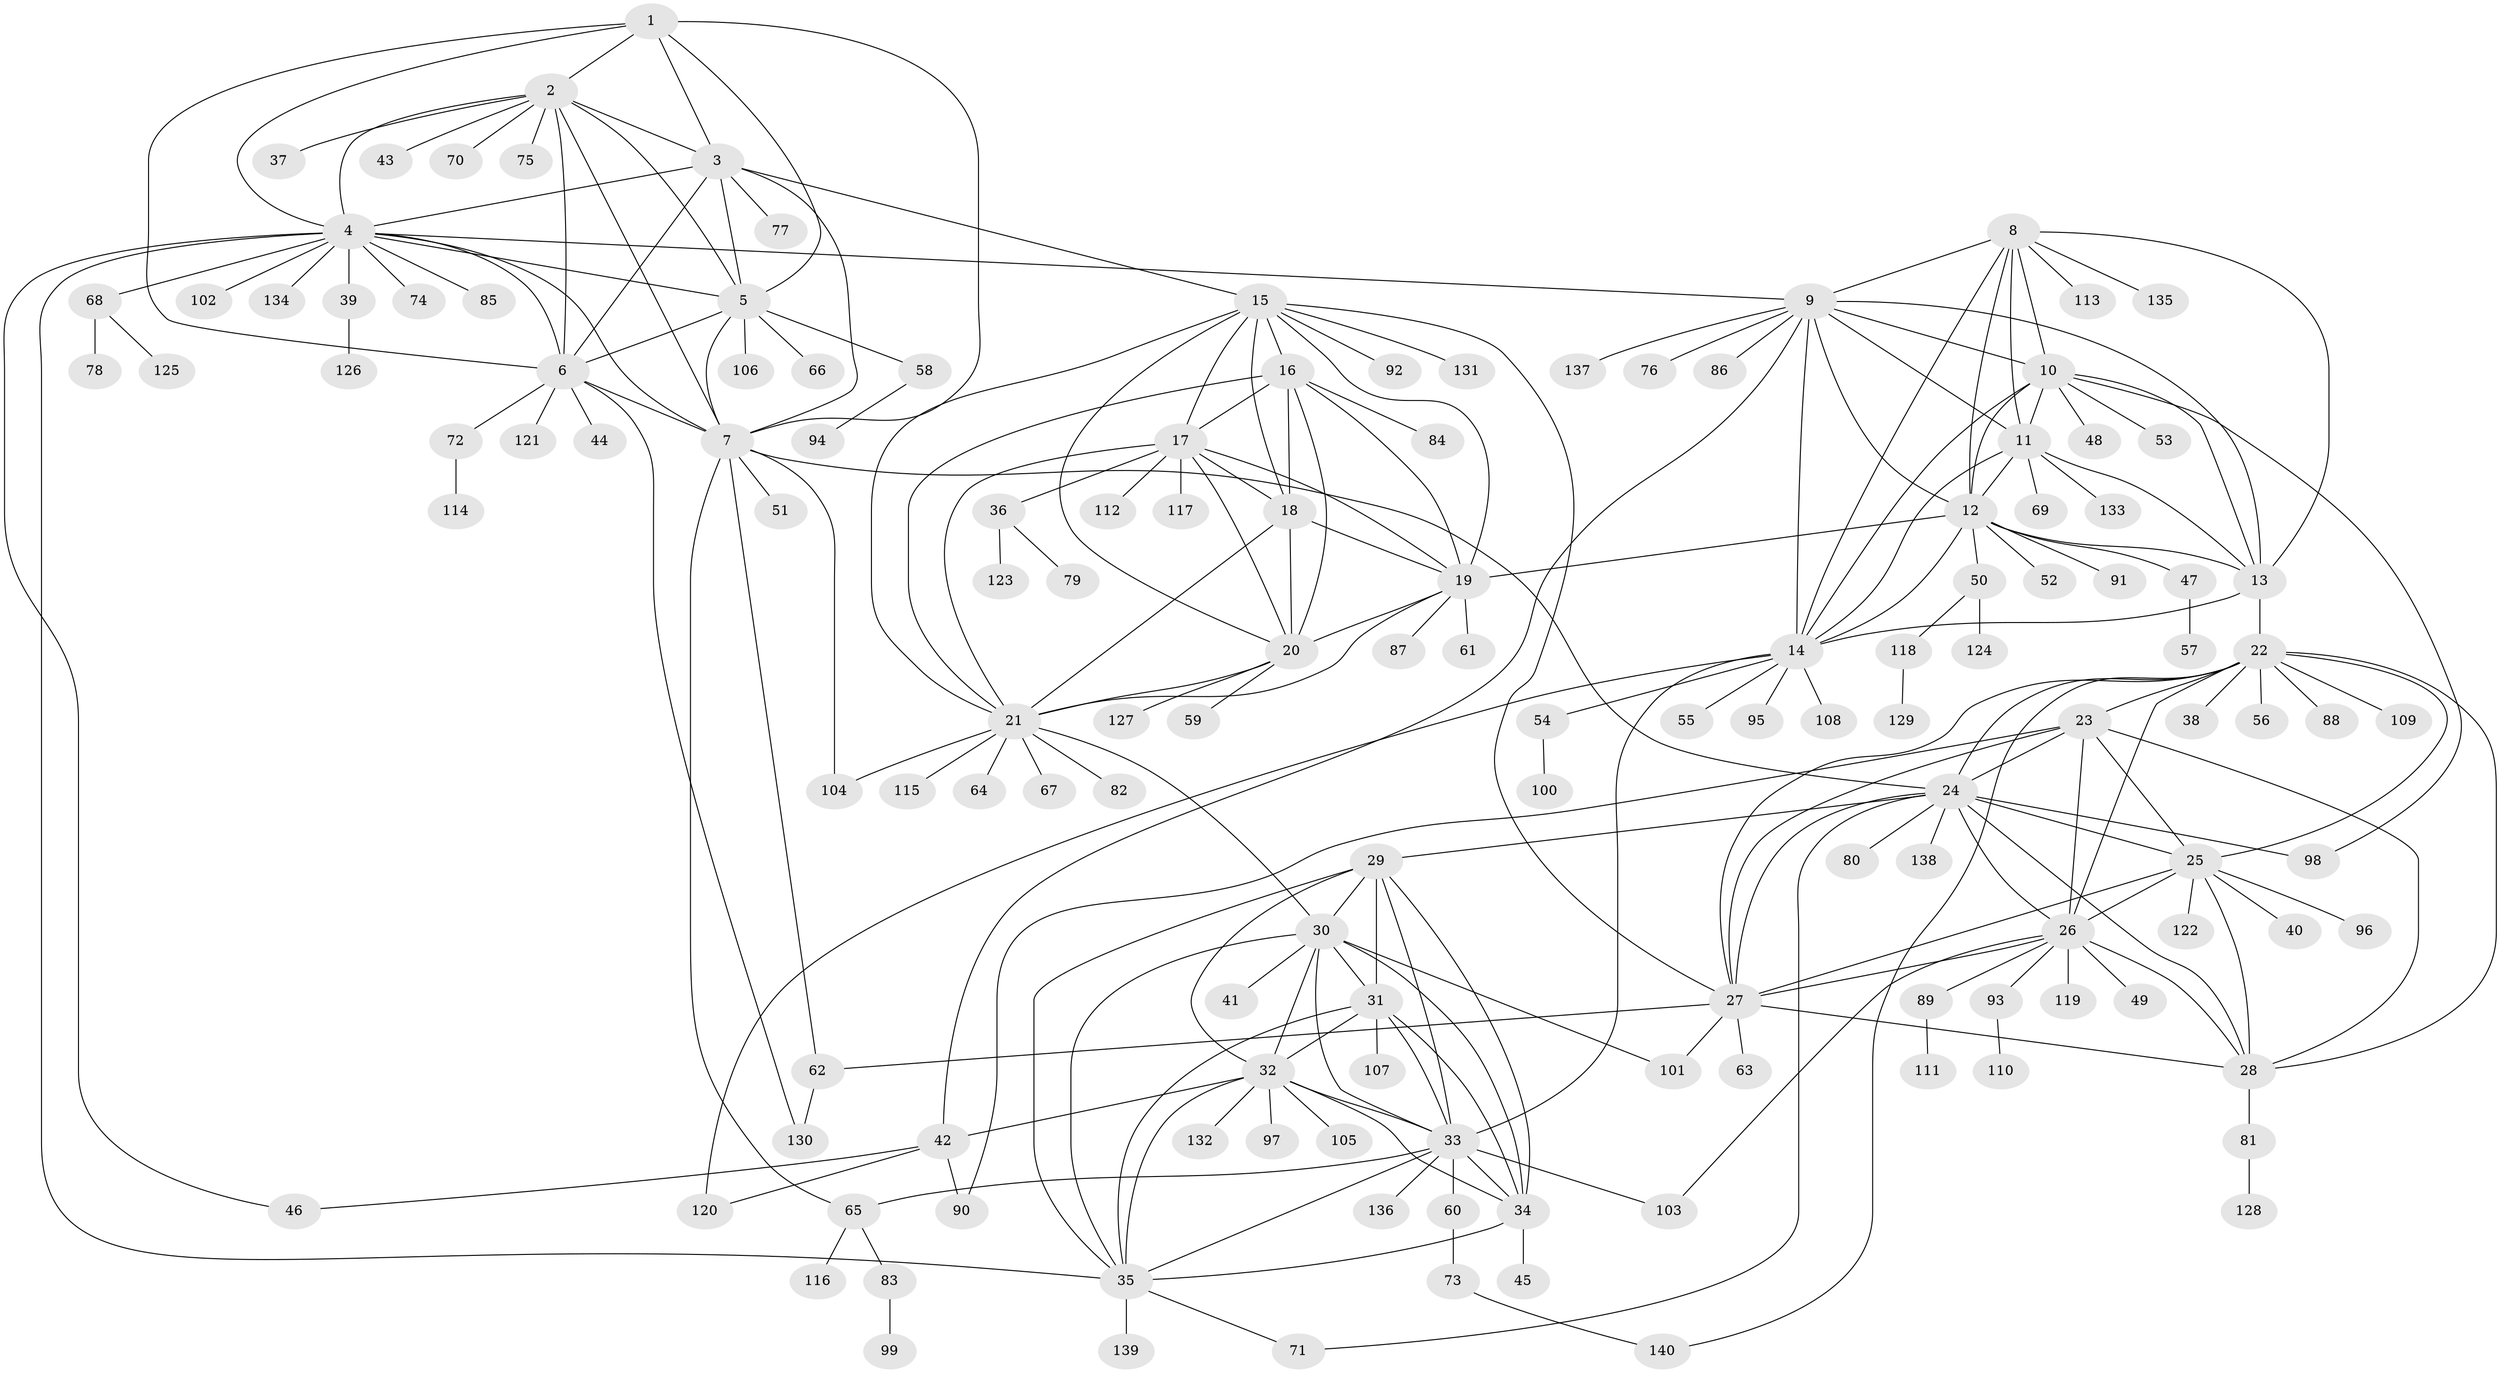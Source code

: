 // coarse degree distribution, {3: 0.03571428571428571, 6: 0.017857142857142856, 5: 0.017857142857142856, 2: 0.03571428571428571, 4: 0.017857142857142856, 8: 0.03571428571428571, 1: 0.7678571428571429, 13: 0.017857142857142856, 18: 0.017857142857142856, 9: 0.017857142857142856, 12: 0.017857142857142856}
// Generated by graph-tools (version 1.1) at 2025/57/03/04/25 21:57:15]
// undirected, 140 vertices, 233 edges
graph export_dot {
graph [start="1"]
  node [color=gray90,style=filled];
  1;
  2;
  3;
  4;
  5;
  6;
  7;
  8;
  9;
  10;
  11;
  12;
  13;
  14;
  15;
  16;
  17;
  18;
  19;
  20;
  21;
  22;
  23;
  24;
  25;
  26;
  27;
  28;
  29;
  30;
  31;
  32;
  33;
  34;
  35;
  36;
  37;
  38;
  39;
  40;
  41;
  42;
  43;
  44;
  45;
  46;
  47;
  48;
  49;
  50;
  51;
  52;
  53;
  54;
  55;
  56;
  57;
  58;
  59;
  60;
  61;
  62;
  63;
  64;
  65;
  66;
  67;
  68;
  69;
  70;
  71;
  72;
  73;
  74;
  75;
  76;
  77;
  78;
  79;
  80;
  81;
  82;
  83;
  84;
  85;
  86;
  87;
  88;
  89;
  90;
  91;
  92;
  93;
  94;
  95;
  96;
  97;
  98;
  99;
  100;
  101;
  102;
  103;
  104;
  105;
  106;
  107;
  108;
  109;
  110;
  111;
  112;
  113;
  114;
  115;
  116;
  117;
  118;
  119;
  120;
  121;
  122;
  123;
  124;
  125;
  126;
  127;
  128;
  129;
  130;
  131;
  132;
  133;
  134;
  135;
  136;
  137;
  138;
  139;
  140;
  1 -- 2;
  1 -- 3;
  1 -- 4;
  1 -- 5;
  1 -- 6;
  1 -- 7;
  2 -- 3;
  2 -- 4;
  2 -- 5;
  2 -- 6;
  2 -- 7;
  2 -- 37;
  2 -- 43;
  2 -- 70;
  2 -- 75;
  3 -- 4;
  3 -- 5;
  3 -- 6;
  3 -- 7;
  3 -- 15;
  3 -- 77;
  4 -- 5;
  4 -- 6;
  4 -- 7;
  4 -- 9;
  4 -- 35;
  4 -- 39;
  4 -- 46;
  4 -- 68;
  4 -- 74;
  4 -- 85;
  4 -- 102;
  4 -- 134;
  5 -- 6;
  5 -- 7;
  5 -- 58;
  5 -- 66;
  5 -- 106;
  6 -- 7;
  6 -- 44;
  6 -- 72;
  6 -- 121;
  6 -- 130;
  7 -- 24;
  7 -- 51;
  7 -- 62;
  7 -- 65;
  7 -- 104;
  8 -- 9;
  8 -- 10;
  8 -- 11;
  8 -- 12;
  8 -- 13;
  8 -- 14;
  8 -- 113;
  8 -- 135;
  9 -- 10;
  9 -- 11;
  9 -- 12;
  9 -- 13;
  9 -- 14;
  9 -- 42;
  9 -- 76;
  9 -- 86;
  9 -- 137;
  10 -- 11;
  10 -- 12;
  10 -- 13;
  10 -- 14;
  10 -- 48;
  10 -- 53;
  10 -- 98;
  11 -- 12;
  11 -- 13;
  11 -- 14;
  11 -- 69;
  11 -- 133;
  12 -- 13;
  12 -- 14;
  12 -- 19;
  12 -- 47;
  12 -- 50;
  12 -- 52;
  12 -- 91;
  13 -- 14;
  13 -- 22;
  14 -- 33;
  14 -- 54;
  14 -- 55;
  14 -- 95;
  14 -- 108;
  14 -- 120;
  15 -- 16;
  15 -- 17;
  15 -- 18;
  15 -- 19;
  15 -- 20;
  15 -- 21;
  15 -- 27;
  15 -- 92;
  15 -- 131;
  16 -- 17;
  16 -- 18;
  16 -- 19;
  16 -- 20;
  16 -- 21;
  16 -- 84;
  17 -- 18;
  17 -- 19;
  17 -- 20;
  17 -- 21;
  17 -- 36;
  17 -- 112;
  17 -- 117;
  18 -- 19;
  18 -- 20;
  18 -- 21;
  19 -- 20;
  19 -- 21;
  19 -- 61;
  19 -- 87;
  20 -- 21;
  20 -- 59;
  20 -- 127;
  21 -- 30;
  21 -- 64;
  21 -- 67;
  21 -- 82;
  21 -- 104;
  21 -- 115;
  22 -- 23;
  22 -- 24;
  22 -- 25;
  22 -- 26;
  22 -- 27;
  22 -- 28;
  22 -- 38;
  22 -- 56;
  22 -- 88;
  22 -- 109;
  22 -- 140;
  23 -- 24;
  23 -- 25;
  23 -- 26;
  23 -- 27;
  23 -- 28;
  23 -- 90;
  24 -- 25;
  24 -- 26;
  24 -- 27;
  24 -- 28;
  24 -- 29;
  24 -- 71;
  24 -- 80;
  24 -- 98;
  24 -- 138;
  25 -- 26;
  25 -- 27;
  25 -- 28;
  25 -- 40;
  25 -- 96;
  25 -- 122;
  26 -- 27;
  26 -- 28;
  26 -- 49;
  26 -- 89;
  26 -- 93;
  26 -- 103;
  26 -- 119;
  27 -- 28;
  27 -- 62;
  27 -- 63;
  27 -- 101;
  28 -- 81;
  29 -- 30;
  29 -- 31;
  29 -- 32;
  29 -- 33;
  29 -- 34;
  29 -- 35;
  30 -- 31;
  30 -- 32;
  30 -- 33;
  30 -- 34;
  30 -- 35;
  30 -- 41;
  30 -- 101;
  31 -- 32;
  31 -- 33;
  31 -- 34;
  31 -- 35;
  31 -- 107;
  32 -- 33;
  32 -- 34;
  32 -- 35;
  32 -- 42;
  32 -- 97;
  32 -- 105;
  32 -- 132;
  33 -- 34;
  33 -- 35;
  33 -- 60;
  33 -- 65;
  33 -- 103;
  33 -- 136;
  34 -- 35;
  34 -- 45;
  35 -- 71;
  35 -- 139;
  36 -- 79;
  36 -- 123;
  39 -- 126;
  42 -- 46;
  42 -- 90;
  42 -- 120;
  47 -- 57;
  50 -- 118;
  50 -- 124;
  54 -- 100;
  58 -- 94;
  60 -- 73;
  62 -- 130;
  65 -- 83;
  65 -- 116;
  68 -- 78;
  68 -- 125;
  72 -- 114;
  73 -- 140;
  81 -- 128;
  83 -- 99;
  89 -- 111;
  93 -- 110;
  118 -- 129;
}
